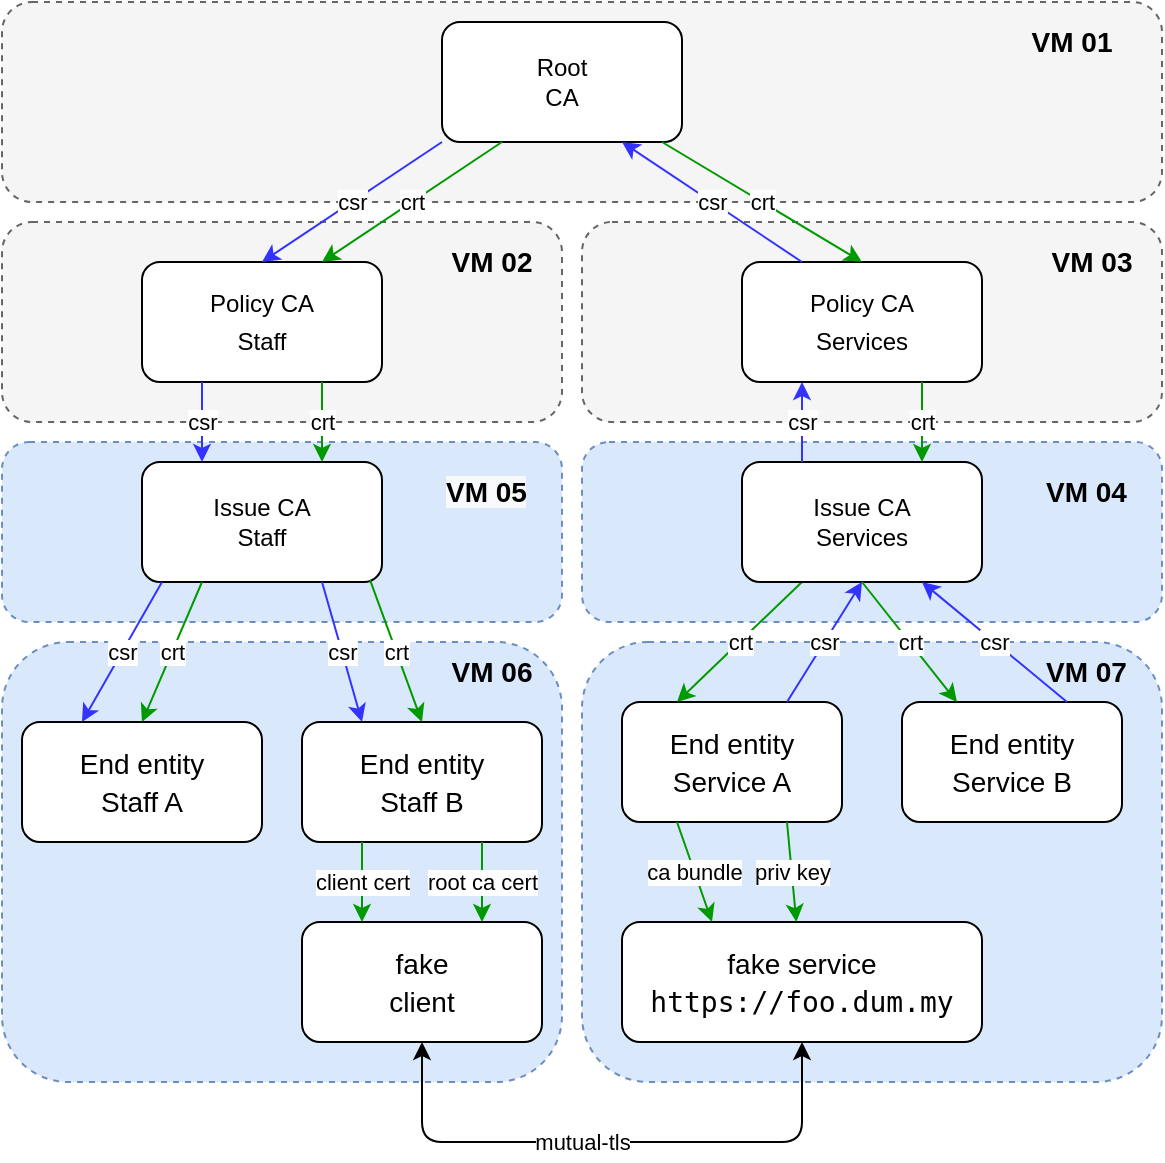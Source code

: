 <mxfile version="13.6.5" type="device"><diagram id="VL84c2yt0Ik0g-LR8G9r" name="Page-1"><mxGraphModel dx="1422" dy="775" grid="1" gridSize="10" guides="1" tooltips="1" connect="1" arrows="1" fold="1" page="1" pageScale="1" pageWidth="850" pageHeight="1100" math="0" shadow="0"><root><mxCell id="0"/><mxCell id="1" parent="0"/><mxCell id="FtaegrII3bKBG6ta7BBK-3" value="" style="rounded=1;whiteSpace=wrap;html=1;dashed=1;fillColor=#dae8fc;strokeColor=#6c8ebf;" parent="1" vertex="1"><mxGeometry x="10" y="340" width="280" height="220" as="geometry"/></mxCell><mxCell id="FtaegrII3bKBG6ta7BBK-2" value="" style="rounded=1;whiteSpace=wrap;html=1;dashed=1;fillColor=#f5f5f5;strokeColor=#666666;fontColor=#333333;" parent="1" vertex="1"><mxGeometry x="300" y="130" width="290" height="100" as="geometry"/></mxCell><mxCell id="FtaegrII3bKBG6ta7BBK-1" value="" style="rounded=1;whiteSpace=wrap;html=1;dashed=1;fillColor=#f5f5f5;strokeColor=#666666;fontColor=#333333;" parent="1" vertex="1"><mxGeometry x="10" y="130" width="280" height="100" as="geometry"/></mxCell><mxCell id="69SU2jiyAO2sXzSurJBq-1" value="" style="rounded=1;whiteSpace=wrap;html=1;dashed=1;fillColor=#dae8fc;strokeColor=#6c8ebf;" parent="1" vertex="1"><mxGeometry x="300" y="340" width="290" height="220" as="geometry"/></mxCell><mxCell id="LPPPKMYvTocLAR95Nnz6-24" value="" style="rounded=1;whiteSpace=wrap;html=1;dashed=1;fillColor=#dae8fc;strokeColor=#6c8ebf;" parent="1" vertex="1"><mxGeometry x="10" y="240" width="280" height="90" as="geometry"/></mxCell><mxCell id="LPPPKMYvTocLAR95Nnz6-20" value="" style="rounded=1;whiteSpace=wrap;html=1;dashed=1;fillColor=#dae8fc;strokeColor=#6c8ebf;" parent="1" vertex="1"><mxGeometry x="300" y="240" width="290" height="90" as="geometry"/></mxCell><mxCell id="LPPPKMYvTocLAR95Nnz6-18" value="" style="rounded=1;whiteSpace=wrap;html=1;dashed=1;fillColor=#f5f5f5;strokeColor=#666666;fontColor=#333333;" parent="1" vertex="1"><mxGeometry x="10" y="20" width="580" height="100" as="geometry"/></mxCell><mxCell id="LPPPKMYvTocLAR95Nnz6-1" value="Root&lt;br&gt;CA" style="rounded=1;whiteSpace=wrap;html=1;" parent="1" vertex="1"><mxGeometry x="230" y="30" width="120" height="60" as="geometry"/></mxCell><mxCell id="LPPPKMYvTocLAR95Nnz6-2" value="&lt;div style=&quot;line-height: 19px&quot;&gt;&lt;span style=&quot;background-color: rgb(255 , 255 , 255)&quot;&gt;Policy CA&lt;br&gt;Staff&lt;/span&gt;&lt;/div&gt;" style="rounded=1;whiteSpace=wrap;html=1;" parent="1" vertex="1"><mxGeometry x="80" y="150" width="120" height="60" as="geometry"/></mxCell><mxCell id="LPPPKMYvTocLAR95Nnz6-3" value="&lt;div style=&quot;line-height: 19px&quot;&gt;&lt;span style=&quot;background-color: rgb(255 , 255 , 255)&quot;&gt;Policy CA&lt;br&gt;Services&lt;/span&gt;&lt;/div&gt;" style="rounded=1;whiteSpace=wrap;html=1;" parent="1" vertex="1"><mxGeometry x="380" y="150" width="120" height="60" as="geometry"/></mxCell><mxCell id="LPPPKMYvTocLAR95Nnz6-6" value="&lt;div style=&quot;font-size: 14px ; line-height: 19px&quot;&gt;&lt;span style=&quot;background-color: rgb(255 , 255 , 255)&quot;&gt;End entity&lt;br&gt;Staff A&lt;/span&gt;&lt;/div&gt;" style="rounded=1;whiteSpace=wrap;html=1;" parent="1" vertex="1"><mxGeometry x="20" y="380" width="120" height="60" as="geometry"/></mxCell><mxCell id="LPPPKMYvTocLAR95Nnz6-7" value="&lt;div style=&quot;font-size: 14px ; line-height: 19px&quot;&gt;&lt;span style=&quot;background-color: rgb(255 , 255 , 255)&quot;&gt;End entity&lt;br&gt;Staff B&lt;/span&gt;&lt;/div&gt;" style="rounded=1;whiteSpace=wrap;html=1;" parent="1" vertex="1"><mxGeometry x="160" y="380" width="120" height="60" as="geometry"/></mxCell><mxCell id="LPPPKMYvTocLAR95Nnz6-8" value="&lt;div style=&quot;font-size: 14px ; line-height: 19px&quot;&gt;&lt;span style=&quot;background-color: rgb(255 , 255 , 255)&quot;&gt;End entity&lt;br&gt;Service A&lt;/span&gt;&lt;/div&gt;" style="rounded=1;whiteSpace=wrap;html=1;" parent="1" vertex="1"><mxGeometry x="320" y="370" width="110" height="60" as="geometry"/></mxCell><mxCell id="LPPPKMYvTocLAR95Nnz6-9" value="&lt;div style=&quot;font-size: 14px ; line-height: 19px&quot;&gt;&lt;span style=&quot;background-color: rgb(255 , 255 , 255)&quot;&gt;End entity&lt;br&gt;Service B&lt;/span&gt;&lt;/div&gt;" style="rounded=1;whiteSpace=wrap;html=1;" parent="1" vertex="1"><mxGeometry x="460" y="370" width="110" height="60" as="geometry"/></mxCell><mxCell id="LPPPKMYvTocLAR95Nnz6-12" value="crt" style="endArrow=classic;html=1;entryX=0.25;entryY=0;entryDx=0;entryDy=0;exitX=0.25;exitY=1;exitDx=0;exitDy=0;strokeColor=#009900;" parent="1" source="LPPPKMYvTocLAR95Nnz6-14" target="LPPPKMYvTocLAR95Nnz6-8" edge="1"><mxGeometry width="50" height="50" relative="1" as="geometry"><mxPoint x="160" y="240" as="sourcePoint"/><mxPoint x="220" y="320" as="targetPoint"/></mxGeometry></mxCell><mxCell id="LPPPKMYvTocLAR95Nnz6-14" value="Issue CA&lt;br&gt;Services" style="rounded=1;whiteSpace=wrap;html=1;" parent="1" vertex="1"><mxGeometry x="380" y="250" width="120" height="60" as="geometry"/></mxCell><mxCell id="LPPPKMYvTocLAR95Nnz6-16" value="Issue CA&lt;br&gt;Staff" style="rounded=1;whiteSpace=wrap;html=1;" parent="1" vertex="1"><mxGeometry x="80" y="250" width="120" height="60" as="geometry"/></mxCell><mxCell id="LPPPKMYvTocLAR95Nnz6-21" value="&lt;font style=&quot;font-size: 14px&quot;&gt;&lt;b&gt;VM 01&lt;/b&gt;&lt;/font&gt;" style="text;html=1;strokeColor=none;fillColor=none;align=center;verticalAlign=middle;whiteSpace=wrap;rounded=0;dashed=1;" parent="1" vertex="1"><mxGeometry x="510" y="30" width="70" height="20" as="geometry"/></mxCell><mxCell id="LPPPKMYvTocLAR95Nnz6-23" value="&lt;b style=&quot;color: rgb(0 , 0 , 0) ; font-family: &amp;#34;helvetica&amp;#34; ; font-size: 14px ; font-style: normal ; letter-spacing: normal ; text-align: center ; text-indent: 0px ; text-transform: none ; word-spacing: 0px ; background-color: rgb(248 , 249 , 250)&quot;&gt;VM 05&lt;/b&gt;" style="text;whiteSpace=wrap;html=1;" parent="1" vertex="1"><mxGeometry x="230" y="250" width="70" height="30" as="geometry"/></mxCell><mxCell id="LPPPKMYvTocLAR95Nnz6-25" value="&lt;div style=&quot;text-align: center&quot;&gt;&lt;font face=&quot;helvetica&quot;&gt;&lt;span style=&quot;font-size: 14px&quot;&gt;&lt;b&gt;VM 04&lt;/b&gt;&lt;/span&gt;&lt;/font&gt;&lt;/div&gt;" style="text;whiteSpace=wrap;html=1;" parent="1" vertex="1"><mxGeometry x="530" y="250" width="50" height="30" as="geometry"/></mxCell><mxCell id="69SU2jiyAO2sXzSurJBq-2" value="&lt;div style=&quot;text-align: center&quot;&gt;&lt;font face=&quot;helvetica&quot;&gt;&lt;span style=&quot;font-size: 14px&quot;&gt;&lt;b&gt;VM 07&lt;/b&gt;&lt;/span&gt;&lt;/font&gt;&lt;/div&gt;" style="text;whiteSpace=wrap;html=1;" parent="1" vertex="1"><mxGeometry x="530" y="340" width="50" height="30" as="geometry"/></mxCell><mxCell id="69SU2jiyAO2sXzSurJBq-4" value="csr" style="endArrow=classic;html=1;entryX=0.75;entryY=1;entryDx=0;entryDy=0;exitX=0.75;exitY=0;exitDx=0;exitDy=0;strokeColor=#3333FF;" parent="1" source="LPPPKMYvTocLAR95Nnz6-9" target="LPPPKMYvTocLAR95Nnz6-14" edge="1"><mxGeometry width="50" height="50" relative="1" as="geometry"><mxPoint x="630" y="420" as="sourcePoint"/><mxPoint x="680" y="370" as="targetPoint"/></mxGeometry></mxCell><mxCell id="69SU2jiyAO2sXzSurJBq-5" value="crt" style="endArrow=classic;html=1;entryX=0.25;entryY=0;entryDx=0;entryDy=0;exitX=0.5;exitY=1;exitDx=0;exitDy=0;strokeColor=#009900;" parent="1" source="LPPPKMYvTocLAR95Nnz6-14" target="LPPPKMYvTocLAR95Nnz6-9" edge="1"><mxGeometry width="50" height="50" relative="1" as="geometry"><mxPoint x="450" y="320" as="sourcePoint"/><mxPoint x="390" y="390" as="targetPoint"/></mxGeometry></mxCell><mxCell id="69SU2jiyAO2sXzSurJBq-6" value="csr" style="endArrow=classic;html=1;exitX=0.75;exitY=0;exitDx=0;exitDy=0;entryX=0.5;entryY=1;entryDx=0;entryDy=0;strokeColor=#3333FF;" parent="1" source="LPPPKMYvTocLAR95Nnz6-8" target="LPPPKMYvTocLAR95Nnz6-14" edge="1"><mxGeometry width="50" height="50" relative="1" as="geometry"><mxPoint x="550" y="390" as="sourcePoint"/><mxPoint x="480" y="320" as="targetPoint"/></mxGeometry></mxCell><mxCell id="69SU2jiyAO2sXzSurJBq-7" value="crt" style="endArrow=classic;html=1;entryX=0.75;entryY=0;entryDx=0;entryDy=0;exitX=0.75;exitY=1;exitDx=0;exitDy=0;strokeColor=#009900;" parent="1" source="LPPPKMYvTocLAR95Nnz6-3" target="LPPPKMYvTocLAR95Nnz6-14" edge="1"><mxGeometry width="50" height="50" relative="1" as="geometry"><mxPoint x="420" y="320" as="sourcePoint"/><mxPoint x="360" y="390" as="targetPoint"/></mxGeometry></mxCell><mxCell id="69SU2jiyAO2sXzSurJBq-8" value="csr" style="endArrow=classic;html=1;entryX=0.25;entryY=1;entryDx=0;entryDy=0;exitX=0.25;exitY=0;exitDx=0;exitDy=0;strokeColor=#3333FF;" parent="1" source="LPPPKMYvTocLAR95Nnz6-14" target="LPPPKMYvTocLAR95Nnz6-3" edge="1"><mxGeometry width="50" height="50" relative="1" as="geometry"><mxPoint x="550" y="390" as="sourcePoint"/><mxPoint x="480" y="320" as="targetPoint"/></mxGeometry></mxCell><mxCell id="69SU2jiyAO2sXzSurJBq-9" value="csr" style="endArrow=classic;html=1;entryX=0.75;entryY=1;entryDx=0;entryDy=0;exitX=0.25;exitY=0;exitDx=0;exitDy=0;strokeColor=#3333FF;" parent="1" source="LPPPKMYvTocLAR95Nnz6-3" target="LPPPKMYvTocLAR95Nnz6-1" edge="1"><mxGeometry width="50" height="50" relative="1" as="geometry"><mxPoint x="420" y="260" as="sourcePoint"/><mxPoint x="420" y="220" as="targetPoint"/></mxGeometry></mxCell><mxCell id="69SU2jiyAO2sXzSurJBq-10" value="crt" style="endArrow=classic;html=1;entryX=0.5;entryY=0;entryDx=0;entryDy=0;strokeColor=#009900;" parent="1" source="LPPPKMYvTocLAR95Nnz6-1" target="LPPPKMYvTocLAR95Nnz6-3" edge="1"><mxGeometry width="50" height="50" relative="1" as="geometry"><mxPoint x="480" y="220" as="sourcePoint"/><mxPoint x="480" y="260" as="targetPoint"/></mxGeometry></mxCell><mxCell id="FtaegrII3bKBG6ta7BBK-4" value="&lt;font style=&quot;font-size: 14px&quot;&gt;&lt;b&gt;VM 06&lt;/b&gt;&lt;/font&gt;" style="text;html=1;strokeColor=none;fillColor=none;align=center;verticalAlign=middle;whiteSpace=wrap;rounded=0;dashed=1;" parent="1" vertex="1"><mxGeometry x="220" y="345" width="70" height="20" as="geometry"/></mxCell><mxCell id="FtaegrII3bKBG6ta7BBK-5" value="&lt;font style=&quot;font-size: 14px&quot;&gt;&lt;b&gt;VM 03&lt;/b&gt;&lt;/font&gt;" style="text;html=1;strokeColor=none;fillColor=none;align=center;verticalAlign=middle;whiteSpace=wrap;rounded=0;dashed=1;" parent="1" vertex="1"><mxGeometry x="520" y="140" width="70" height="20" as="geometry"/></mxCell><mxCell id="FtaegrII3bKBG6ta7BBK-6" value="&lt;font style=&quot;font-size: 14px&quot;&gt;&lt;b&gt;VM 02&lt;/b&gt;&lt;/font&gt;" style="text;html=1;strokeColor=none;fillColor=none;align=center;verticalAlign=middle;whiteSpace=wrap;rounded=0;dashed=1;" parent="1" vertex="1"><mxGeometry x="220" y="140" width="70" height="20" as="geometry"/></mxCell><mxCell id="FtaegrII3bKBG6ta7BBK-7" value="&lt;div style=&quot;font-size: 14px ; line-height: 19px&quot;&gt;&lt;span style=&quot;background-color: rgb(255 , 255 , 255)&quot;&gt;fake&amp;nbsp;&lt;/span&gt;&lt;span style=&quot;background-color: rgb(255 , 255 , 255)&quot;&gt;service&lt;/span&gt;&lt;/div&gt;&lt;div style=&quot;font-size: 14px ; line-height: 19px&quot;&gt;&lt;div style=&quot;font-family: &amp;#34;droid sans mono&amp;#34; , monospace , monospace , &amp;#34;droid sans fallback&amp;#34; ; line-height: 19px&quot;&gt;https://foo.dum.my&lt;/div&gt;&lt;/div&gt;" style="rounded=1;whiteSpace=wrap;html=1;" parent="1" vertex="1"><mxGeometry x="320" y="480" width="180" height="60" as="geometry"/></mxCell><mxCell id="FtaegrII3bKBG6ta7BBK-9" value="&lt;div style=&quot;font-size: 14px ; line-height: 19px&quot;&gt;&lt;span style=&quot;background-color: rgb(255 , 255 , 255)&quot;&gt;fake&lt;/span&gt;&lt;/div&gt;&lt;div style=&quot;font-size: 14px ; line-height: 19px&quot;&gt;&lt;span style=&quot;background-color: rgb(255 , 255 , 255)&quot;&gt;client&lt;/span&gt;&lt;/div&gt;" style="rounded=1;whiteSpace=wrap;html=1;" parent="1" vertex="1"><mxGeometry x="160" y="480" width="120" height="60" as="geometry"/></mxCell><mxCell id="KiBfV9ZUrl2xZ-4hY2k9-1" value="ca bundle" style="endArrow=classic;html=1;entryX=0.25;entryY=0;entryDx=0;entryDy=0;exitX=0.25;exitY=1;exitDx=0;exitDy=0;strokeColor=#009900;" parent="1" source="LPPPKMYvTocLAR95Nnz6-8" target="FtaegrII3bKBG6ta7BBK-7" edge="1"><mxGeometry width="50" height="50" relative="1" as="geometry"><mxPoint x="420" y="320" as="sourcePoint"/><mxPoint x="357.5" y="390" as="targetPoint"/></mxGeometry></mxCell><mxCell id="KiBfV9ZUrl2xZ-4hY2k9-2" value="priv key" style="endArrow=classic;html=1;strokeColor=#009900;exitX=0.75;exitY=1;exitDx=0;exitDy=0;" parent="1" source="LPPPKMYvTocLAR95Nnz6-8" target="FtaegrII3bKBG6ta7BBK-7" edge="1"><mxGeometry width="50" height="50" relative="1" as="geometry"><mxPoint x="470" y="660" as="sourcePoint"/><mxPoint x="375" y="480" as="targetPoint"/></mxGeometry></mxCell><mxCell id="KiBfV9ZUrl2xZ-4hY2k9-3" value="root ca cert" style="endArrow=classic;html=1;entryX=0.75;entryY=0;entryDx=0;entryDy=0;exitX=0.75;exitY=1;exitDx=0;exitDy=0;strokeColor=#009900;" parent="1" source="LPPPKMYvTocLAR95Nnz6-7" target="FtaegrII3bKBG6ta7BBK-9" edge="1"><mxGeometry width="50" height="50" relative="1" as="geometry"><mxPoint x="420" y="320" as="sourcePoint"/><mxPoint x="357.5" y="380" as="targetPoint"/></mxGeometry></mxCell><mxCell id="KiBfV9ZUrl2xZ-4hY2k9-4" value="crt" style="endArrow=classic;html=1;entryX=0.75;entryY=0;entryDx=0;entryDy=0;strokeColor=#009900;exitX=0.25;exitY=1;exitDx=0;exitDy=0;" parent="1" source="LPPPKMYvTocLAR95Nnz6-1" target="LPPPKMYvTocLAR95Nnz6-2" edge="1"><mxGeometry width="50" height="50" relative="1" as="geometry"><mxPoint x="350" y="100" as="sourcePoint"/><mxPoint x="450" y="160" as="targetPoint"/></mxGeometry></mxCell><mxCell id="KiBfV9ZUrl2xZ-4hY2k9-5" value="csr" style="endArrow=classic;html=1;entryX=0.5;entryY=0;entryDx=0;entryDy=0;exitX=0;exitY=1;exitDx=0;exitDy=0;strokeColor=#3333FF;" parent="1" source="LPPPKMYvTocLAR95Nnz6-1" target="LPPPKMYvTocLAR95Nnz6-2" edge="1"><mxGeometry width="50" height="50" relative="1" as="geometry"><mxPoint x="420" y="160" as="sourcePoint"/><mxPoint x="330" y="100" as="targetPoint"/></mxGeometry></mxCell><mxCell id="KiBfV9ZUrl2xZ-4hY2k9-6" value="csr" style="endArrow=classic;html=1;entryX=0.25;entryY=0;entryDx=0;entryDy=0;exitX=0.25;exitY=1;exitDx=0;exitDy=0;strokeColor=#3333FF;" parent="1" source="LPPPKMYvTocLAR95Nnz6-2" target="LPPPKMYvTocLAR95Nnz6-16" edge="1"><mxGeometry width="50" height="50" relative="1" as="geometry"><mxPoint x="430" y="170" as="sourcePoint"/><mxPoint x="340" y="110" as="targetPoint"/></mxGeometry></mxCell><mxCell id="KiBfV9ZUrl2xZ-4hY2k9-7" value="crt" style="endArrow=classic;html=1;entryX=0.75;entryY=0;entryDx=0;entryDy=0;strokeColor=#009900;exitX=0.75;exitY=1;exitDx=0;exitDy=0;" parent="1" source="LPPPKMYvTocLAR95Nnz6-2" target="LPPPKMYvTocLAR95Nnz6-16" edge="1"><mxGeometry width="50" height="50" relative="1" as="geometry"><mxPoint x="350" y="100" as="sourcePoint"/><mxPoint x="450" y="160" as="targetPoint"/></mxGeometry></mxCell><mxCell id="KiBfV9ZUrl2xZ-4hY2k9-8" value="crt" style="endArrow=classic;html=1;entryX=0.5;entryY=0;entryDx=0;entryDy=0;strokeColor=#009900;exitX=0.95;exitY=0.983;exitDx=0;exitDy=0;exitPerimeter=0;" parent="1" source="LPPPKMYvTocLAR95Nnz6-16" target="LPPPKMYvTocLAR95Nnz6-7" edge="1"><mxGeometry width="50" height="50" relative="1" as="geometry"><mxPoint x="360" y="110" as="sourcePoint"/><mxPoint x="460" y="170" as="targetPoint"/></mxGeometry></mxCell><mxCell id="KiBfV9ZUrl2xZ-4hY2k9-9" value="crt" style="endArrow=classic;html=1;strokeColor=#009900;exitX=0.25;exitY=1;exitDx=0;exitDy=0;" parent="1" source="LPPPKMYvTocLAR95Nnz6-16" edge="1"><mxGeometry width="50" height="50" relative="1" as="geometry"><mxPoint x="370" y="120" as="sourcePoint"/><mxPoint x="80" y="380" as="targetPoint"/></mxGeometry></mxCell><mxCell id="KiBfV9ZUrl2xZ-4hY2k9-10" value="csr" style="endArrow=classic;html=1;entryX=0.25;entryY=0;entryDx=0;entryDy=0;strokeColor=#3333FF;" parent="1" target="LPPPKMYvTocLAR95Nnz6-6" edge="1"><mxGeometry width="50" height="50" relative="1" as="geometry"><mxPoint x="90" y="310" as="sourcePoint"/><mxPoint x="120" y="260" as="targetPoint"/></mxGeometry></mxCell><mxCell id="KiBfV9ZUrl2xZ-4hY2k9-11" value="csr" style="endArrow=classic;html=1;entryX=0.25;entryY=0;entryDx=0;entryDy=0;exitX=0.75;exitY=1;exitDx=0;exitDy=0;strokeColor=#3333FF;" parent="1" source="LPPPKMYvTocLAR95Nnz6-16" target="LPPPKMYvTocLAR95Nnz6-7" edge="1"><mxGeometry width="50" height="50" relative="1" as="geometry"><mxPoint x="120" y="220" as="sourcePoint"/><mxPoint x="120" y="260" as="targetPoint"/></mxGeometry></mxCell><mxCell id="KiBfV9ZUrl2xZ-4hY2k9-12" value="" style="edgeStyle=elbowEdgeStyle;elbow=vertical;endArrow=classic;html=1;exitX=0.5;exitY=1;exitDx=0;exitDy=0;entryX=0.5;entryY=1;entryDx=0;entryDy=0;startArrow=classic;startFill=1;" parent="1" source="FtaegrII3bKBG6ta7BBK-9" target="FtaegrII3bKBG6ta7BBK-7" edge="1"><mxGeometry width="50" height="50" relative="1" as="geometry"><mxPoint x="240" y="690" as="sourcePoint"/><mxPoint x="360" y="640" as="targetPoint"/><Array as="points"><mxPoint x="315" y="590"/></Array></mxGeometry></mxCell><mxCell id="KiBfV9ZUrl2xZ-4hY2k9-13" value="mutual-tls" style="edgeLabel;html=1;align=center;verticalAlign=middle;resizable=0;points=[];" parent="KiBfV9ZUrl2xZ-4hY2k9-12" vertex="1" connectable="0"><mxGeometry x="0.138" relative="1" as="geometry"><mxPoint x="-35" as="offset"/></mxGeometry></mxCell><mxCell id="0hQ2d3uR-NvFFmcqONI7-1" value="client cert" style="endArrow=classic;html=1;exitX=0.25;exitY=1;exitDx=0;exitDy=0;strokeColor=#009900;entryX=0.25;entryY=0;entryDx=0;entryDy=0;" edge="1" parent="1" source="LPPPKMYvTocLAR95Nnz6-7" target="FtaegrII3bKBG6ta7BBK-9"><mxGeometry width="50" height="50" relative="1" as="geometry"><mxPoint x="230" y="450" as="sourcePoint"/><mxPoint x="230" y="490" as="targetPoint"/></mxGeometry></mxCell></root></mxGraphModel></diagram></mxfile>